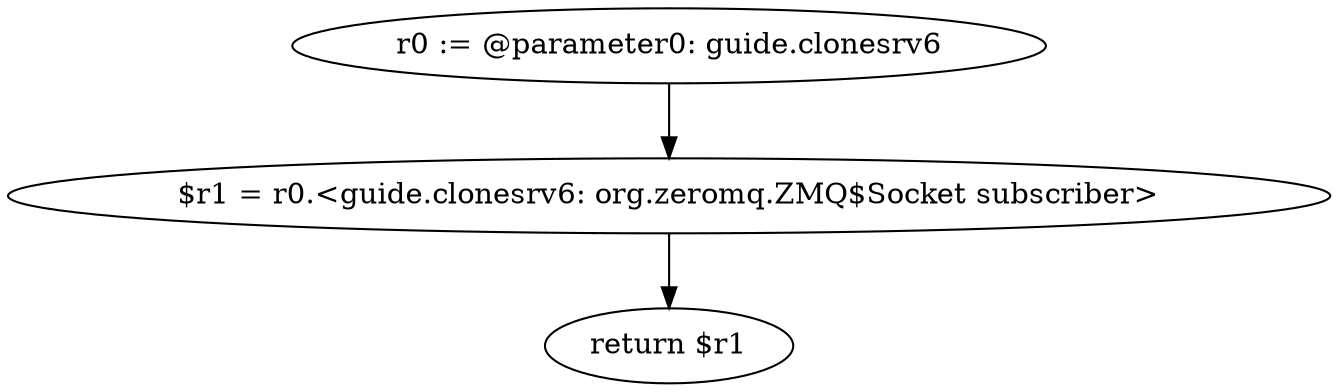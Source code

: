 digraph "unitGraph" {
    "r0 := @parameter0: guide.clonesrv6"
    "$r1 = r0.<guide.clonesrv6: org.zeromq.ZMQ$Socket subscriber>"
    "return $r1"
    "r0 := @parameter0: guide.clonesrv6"->"$r1 = r0.<guide.clonesrv6: org.zeromq.ZMQ$Socket subscriber>";
    "$r1 = r0.<guide.clonesrv6: org.zeromq.ZMQ$Socket subscriber>"->"return $r1";
}
